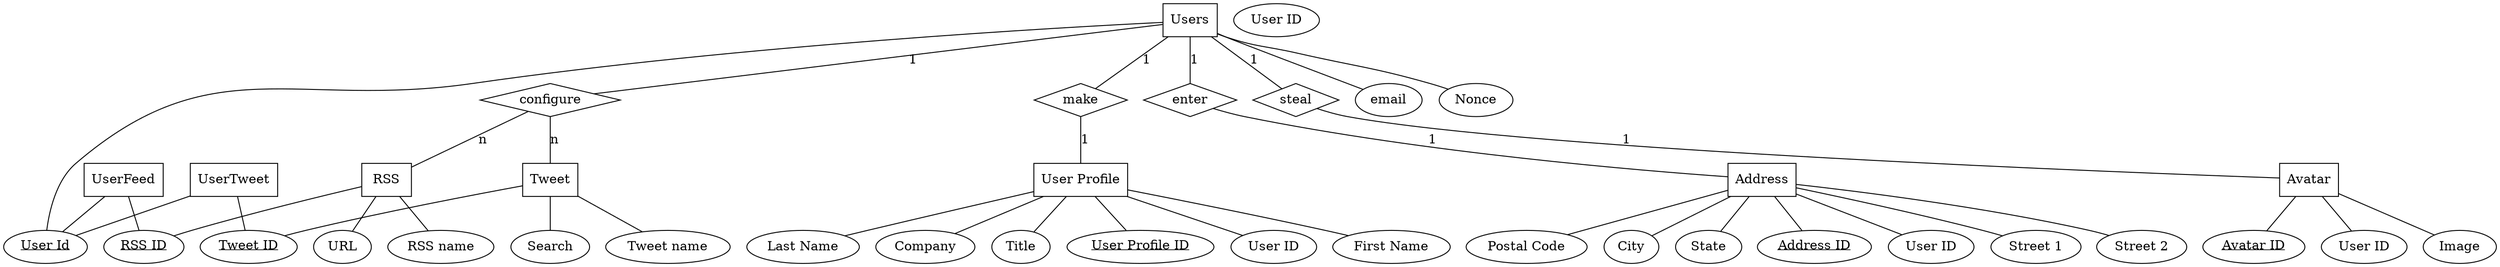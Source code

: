 graph Trollolol
{
	/*
	In the beginning, there were entities...
	solid-boxes represent an entity, 
	double-box represent a weak entity, 
	ovals represent a field (also called an attribute),
	an oval with underlined text represents a primary key,
	and a diamond represents a relation.*/
	
	/*entities */
	"Users" 			[shape=box];
	"Address"			[shape=box];
	"RSS"			[shape=box];
	"Avatar"			[shape=box];
	"User Profile"		[shape=box];
	"Tweet"			[shape=box];
	"UserFeed"		[shape=box];
	"UserTweet"		[shape=box];
	
	
	/*Primary Keys*/
	userId_pk			[label=<<u>User Id</u>>];
	addressId_pk		[label=<<u>Address ID</u>>];
	rssId_pk			[label=<<u>RSS ID</u>>];
	tweetId_pk		[label=<<u>Tweet ID</u>>];
	avatarId_pk		[label=<<u>Avatar ID</u>>];
	userProfileId_pk    [label=<<u>User Profile ID</u>>];
	
	/*Relations; there's a lot of having around here.*/
	have0			[shape=diamond]		[label="make"];
	have1			[shape=diamond]		[label="enter"];
	have2			[shape=diamond]		[label="configure"];
	have3			[shape=diamond]		[label="steal"];

	"Users" -- have0 [label=1];
	have0  -- "User Profile" [label=1];
	"Users" -- have1 [label=1];
	have1 -- "Address"[label=1];
	"Users" -- have2 [label=1];
	have2 -- "RSS"[label=n];
	have2 -- "Tweet"[label=n];
	"Users" -- have3 [label=1];
	have3 -- "Avatar"[label=1];
	
	
	/*User Attributes*/
	
	"Users" -- userId_pk;
	"Users" -- "email";
	"Users" -- "Nonce";
	
	/*Address Attributes*/

	userId0		[label="User ID"];
	userId1		[label="User ID"];
	userId2		[label="User ID"];
	userId3		[label="User ID"];
	
	"Address" -- userId0;
	"Address" -- "Street 1";
	"Address" -- "Street 2";
	"Address" -- "Postal Code";
	"Address" -- "City";
	"Address" -- "State";
	"Address" -- addressId_pk;
	/*Custom  Feeds*/

	/*Avatar Attributes*/
	
	"Avatar" -- userId1;
	"Avatar" -- "Image";
	"Avatar" -- avatarId_pk;
	

	/*User Profile Attributes*/
	
	"User Profile" -- "First Name";
	"User Profile" -- "Last Name";
	"User Profile" -- "Company";
	"User Profile" -- "Title";
	"User Profile" -- userId3;
	"User Profile" -- userProfileId_pk;
	
	/*Custom Feed Attributes*/
	/*user: already existing user table*/
	/*feed: table with all feed information*/
	/*userFeed: intersection table of users and feeds*/
	/*Yes, user and feeds is a n-to-m relationship.-userFeed ID -pkv*/
		
	
	
	"RSS" -- rssId_pk;
	"RSS" -- "URL";
	"RSS" -- "RSS name";

	
	"Tweet" -- tweetId_pk;
	"Tweet" -- "Search";
	"Tweet" -- "Tweet name";
	
	"UserFeed" -- rssId_pk;
	"UserFeed" -- userId_pk;
	
	"UserTweet" -- userId_pk;
	"UserTweet"-- tweetId_pk;

	

	/*~fin*/	
}